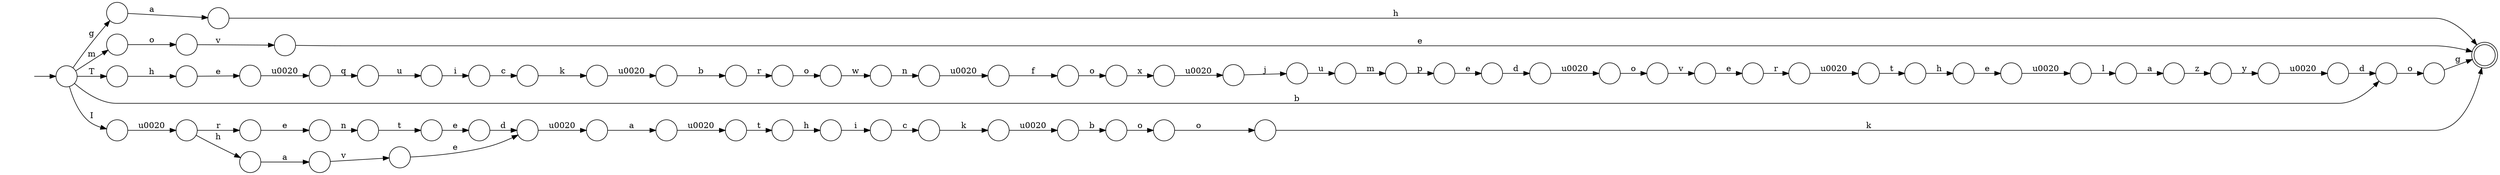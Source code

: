 digraph Automaton {
  rankdir = LR;
  0 [shape=circle,label=""];
  0 -> 26 [label="y"]
  1 [shape=circle,label=""];
  1 -> 12 [label="\u0020"]
  2 [shape=circle,label=""];
  2 -> 56 [label="a"]
  3 [shape=circle,label=""];
  3 -> 0 [label="z"]
  4 [shape=circle,label=""];
  4 -> 53 [label="k"]
  5 [shape=circle,label=""];
  5 -> 29 [label="h"]
  6 [shape=circle,label=""];
  6 -> 23 [label="c"]
  7 [shape=circle,label=""];
  7 -> 19 [label="\u0020"]
  8 [shape=circle,label=""];
  8 -> 53 [label="g"]
  9 [shape=circle,label=""];
  9 -> 13 [label="\u0020"]
  10 [shape=circle,label=""];
  10 -> 32 [label="b"]
  11 [shape=circle,label=""];
  11 -> 61 [label="i"]
  12 [shape=circle,label=""];
  12 -> 5 [label="t"]
  13 [shape=circle,label=""];
  13 -> 41 [label="o"]
  14 [shape=circle,label=""];
  14 -> 7 [label="x"]
  15 [shape=circle,label=""];
  15 -> 51 [label="h"]
  15 -> 33 [label="r"]
  16 [shape=circle,label=""];
  16 -> 39 [label="w"]
  17 [shape=circle,label=""];
  17 -> 67 [label="\u0020"]
  18 [shape=circle,label=""];
  18 -> 63 [label="b"]
  19 [shape=circle,label=""];
  19 -> 72 [label="j"]
  20 [shape=circle,label=""];
  20 -> 55 [label="t"]
  21 [shape=circle,label=""];
  21 -> 1 [label="a"]
  22 [shape=circle,label=""];
  22 -> 17 [label="e"]
  23 [shape=circle,label=""];
  23 -> 25 [label="k"]
  24 [shape=circle,label=""];
  24 -> 14 [label="o"]
  25 [shape=circle,label=""];
  25 -> 10 [label="\u0020"]
  26 [shape=circle,label=""];
  26 -> 70 [label="\u0020"]
  27 [shape=circle,label=""];
  27 -> 9 [label="d"]
  28 [shape=circle,label=""];
  28 -> 53 [label="e"]
  29 [shape=circle,label=""];
  29 -> 6 [label="i"]
  30 [shape=circle,label=""];
  30 -> 31 [label="o"]
  31 [shape=circle,label=""];
  31 -> 28 [label="v"]
  32 [shape=circle,label=""];
  32 -> 68 [label="o"]
  33 [shape=circle,label=""];
  33 -> 36 [label="e"]
  34 [shape=circle,label=""];
  34 -> 21 [label="\u0020"]
  35 [shape=circle,label=""];
  35 -> 20 [label="\u0020"]
  36 [shape=circle,label=""];
  36 -> 59 [label="n"]
  37 [shape=circle,label=""];
  37 -> 35 [label="r"]
  38 [shape=circle,label=""];
  initial [shape=plaintext,label=""];
  initial -> 38
  38 -> 65 [label="b"]
  38 -> 30 [label="m"]
  38 -> 2 [label="g"]
  38 -> 71 [label="I"]
  38 -> 46 [label="T"]
  39 [shape=circle,label=""];
  39 -> 47 [label="n"]
  40 [shape=circle,label=""];
  40 -> 3 [label="a"]
  41 [shape=circle,label=""];
  41 -> 50 [label="v"]
  42 [shape=circle,label=""];
  42 -> 52 [label="\u0020"]
  43 [shape=circle,label=""];
  43 -> 24 [label="f"]
  44 [shape=circle,label=""];
  44 -> 16 [label="o"]
  45 [shape=circle,label=""];
  45 -> 49 [label="e"]
  46 [shape=circle,label=""];
  46 -> 57 [label="h"]
  47 [shape=circle,label=""];
  47 -> 43 [label="\u0020"]
  48 [shape=circle,label=""];
  48 -> 18 [label="\u0020"]
  49 [shape=circle,label=""];
  49 -> 34 [label="d"]
  50 [shape=circle,label=""];
  50 -> 37 [label="e"]
  51 [shape=circle,label=""];
  51 -> 66 [label="a"]
  52 [shape=circle,label=""];
  52 -> 64 [label="q"]
  53 [shape=doublecircle,label=""];
  54 [shape=circle,label=""];
  54 -> 48 [label="k"]
  55 [shape=circle,label=""];
  55 -> 22 [label="h"]
  56 [shape=circle,label=""];
  56 -> 53 [label="h"]
  57 [shape=circle,label=""];
  57 -> 42 [label="e"]
  58 [shape=circle,label=""];
  58 -> 62 [label="m"]
  59 [shape=circle,label=""];
  59 -> 45 [label="t"]
  60 [shape=circle,label=""];
  60 -> 34 [label="e"]
  61 [shape=circle,label=""];
  61 -> 54 [label="c"]
  62 [shape=circle,label=""];
  62 -> 69 [label="p"]
  63 [shape=circle,label=""];
  63 -> 44 [label="r"]
  64 [shape=circle,label=""];
  64 -> 11 [label="u"]
  65 [shape=circle,label=""];
  65 -> 8 [label="o"]
  66 [shape=circle,label=""];
  66 -> 60 [label="v"]
  67 [shape=circle,label=""];
  67 -> 40 [label="l"]
  68 [shape=circle,label=""];
  68 -> 4 [label="o"]
  69 [shape=circle,label=""];
  69 -> 27 [label="e"]
  70 [shape=circle,label=""];
  70 -> 65 [label="d"]
  71 [shape=circle,label=""];
  71 -> 15 [label="\u0020"]
  72 [shape=circle,label=""];
  72 -> 58 [label="u"]
}

